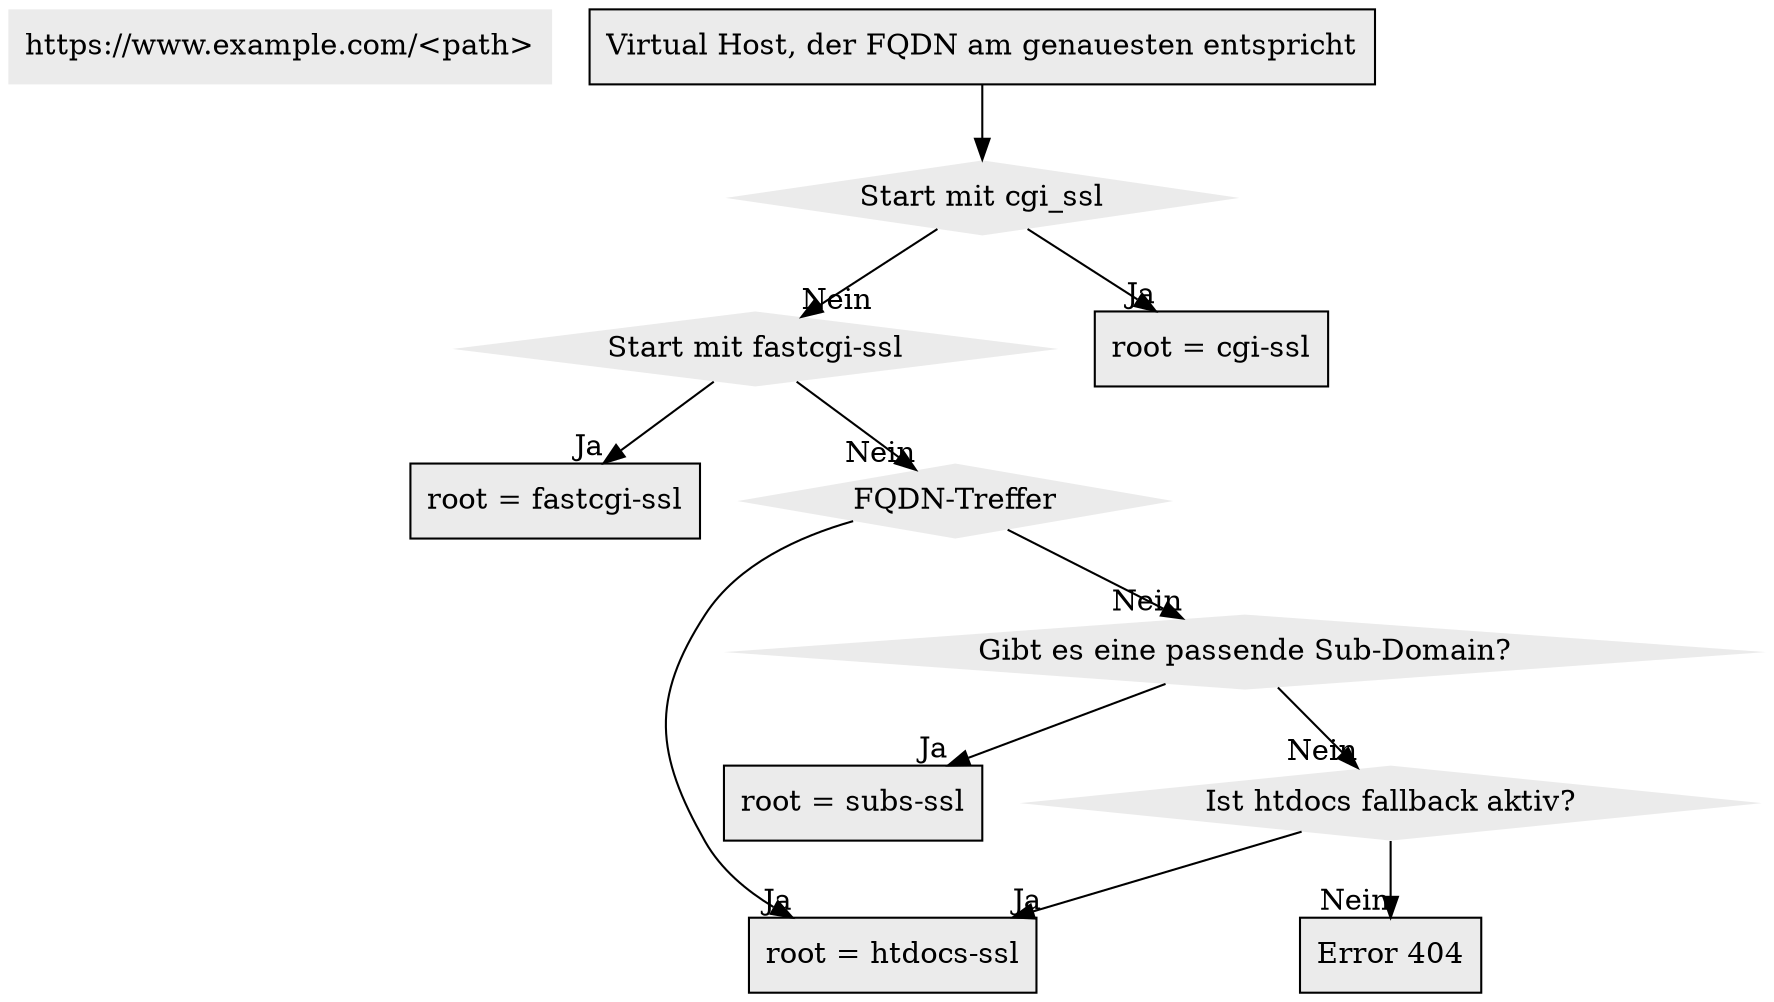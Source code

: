 digraph d  { 
	node [peripheries=0, style=filled, fillcolor="grey92", font=Helvetica, fontcolor=black]

	enquire_information [shape=box, label="https://www.example.com/<path>" ]


    vh_check_fqdn [shape=record, label="Virtual Host, der FQDN am genauesten entspricht"]
	path_cgi_bin [shape=diamond, label="Start mit cgi_ssl"]
	path_fastcgi [shape=diamond, label="Start mit fastcgi-ssl"]
	root_cgi_bin [shape=record, label="root = cgi-ssl"]
	root_fastcgi [shape=record, label="root = fastcgi-ssl"]
	fqdn_matches [shape=diamond, label="FQDN-Treffer"]
	root_htdocs_ok [shape=record, label="root = htdocs-ssl"]
	root_search_in_subs [shape=diamond, label="Gibt es eine passende Sub-Domain?"]
    root_subs_ok [shape=record, label="root = subs-ssl"]
	htdocsfallback_subs [shape=diamond, label="Ist htdocs fallback aktiv?" ]
	404 [shape=record, label="Error 404"] 
        
	vh_check_fqdn -> path_cgi_bin 
	path_cgi_bin -> root_cgi_bin [headlabel="Ja"]
    path_cgi_bin -> path_fastcgi [headlabel="Nein"]   
	path_fastcgi -> root_fastcgi [headlabel="Ja"]
	path_fastcgi -> fqdn_matches [headlabel="Nein"] 
	fqdn_matches -> root_htdocs_ok [headlabel="Ja"]
	fqdn_matches -> root_search_in_subs [headlabel="Nein"]
	root_search_in_subs -> root_subs_ok [headlabel="Ja"]
	root_search_in_subs -> htdocsfallback_subs [headlabel="Nein"]
	htdocsfallback_subs -> root_htdocs_ok [headlabel="Ja"]
	htdocsfallback_subs -> 404 [headlabel="Nein"]
}

